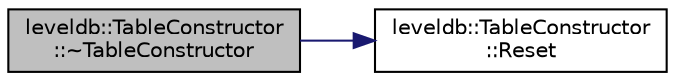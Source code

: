 digraph "leveldb::TableConstructor::~TableConstructor"
{
  edge [fontname="Helvetica",fontsize="10",labelfontname="Helvetica",labelfontsize="10"];
  node [fontname="Helvetica",fontsize="10",shape=record];
  rankdir="LR";
  Node1 [label="leveldb::TableConstructor\l::~TableConstructor",height=0.2,width=0.4,color="black", fillcolor="grey75", style="filled" fontcolor="black"];
  Node1 -> Node2 [color="midnightblue",fontsize="10",style="solid",fontname="Helvetica"];
  Node2 [label="leveldb::TableConstructor\l::Reset",height=0.2,width=0.4,color="black", fillcolor="white", style="filled",URL="$classleveldb_1_1_table_constructor.html#abec5d786710e07f6c97d303760de5c59"];
}
